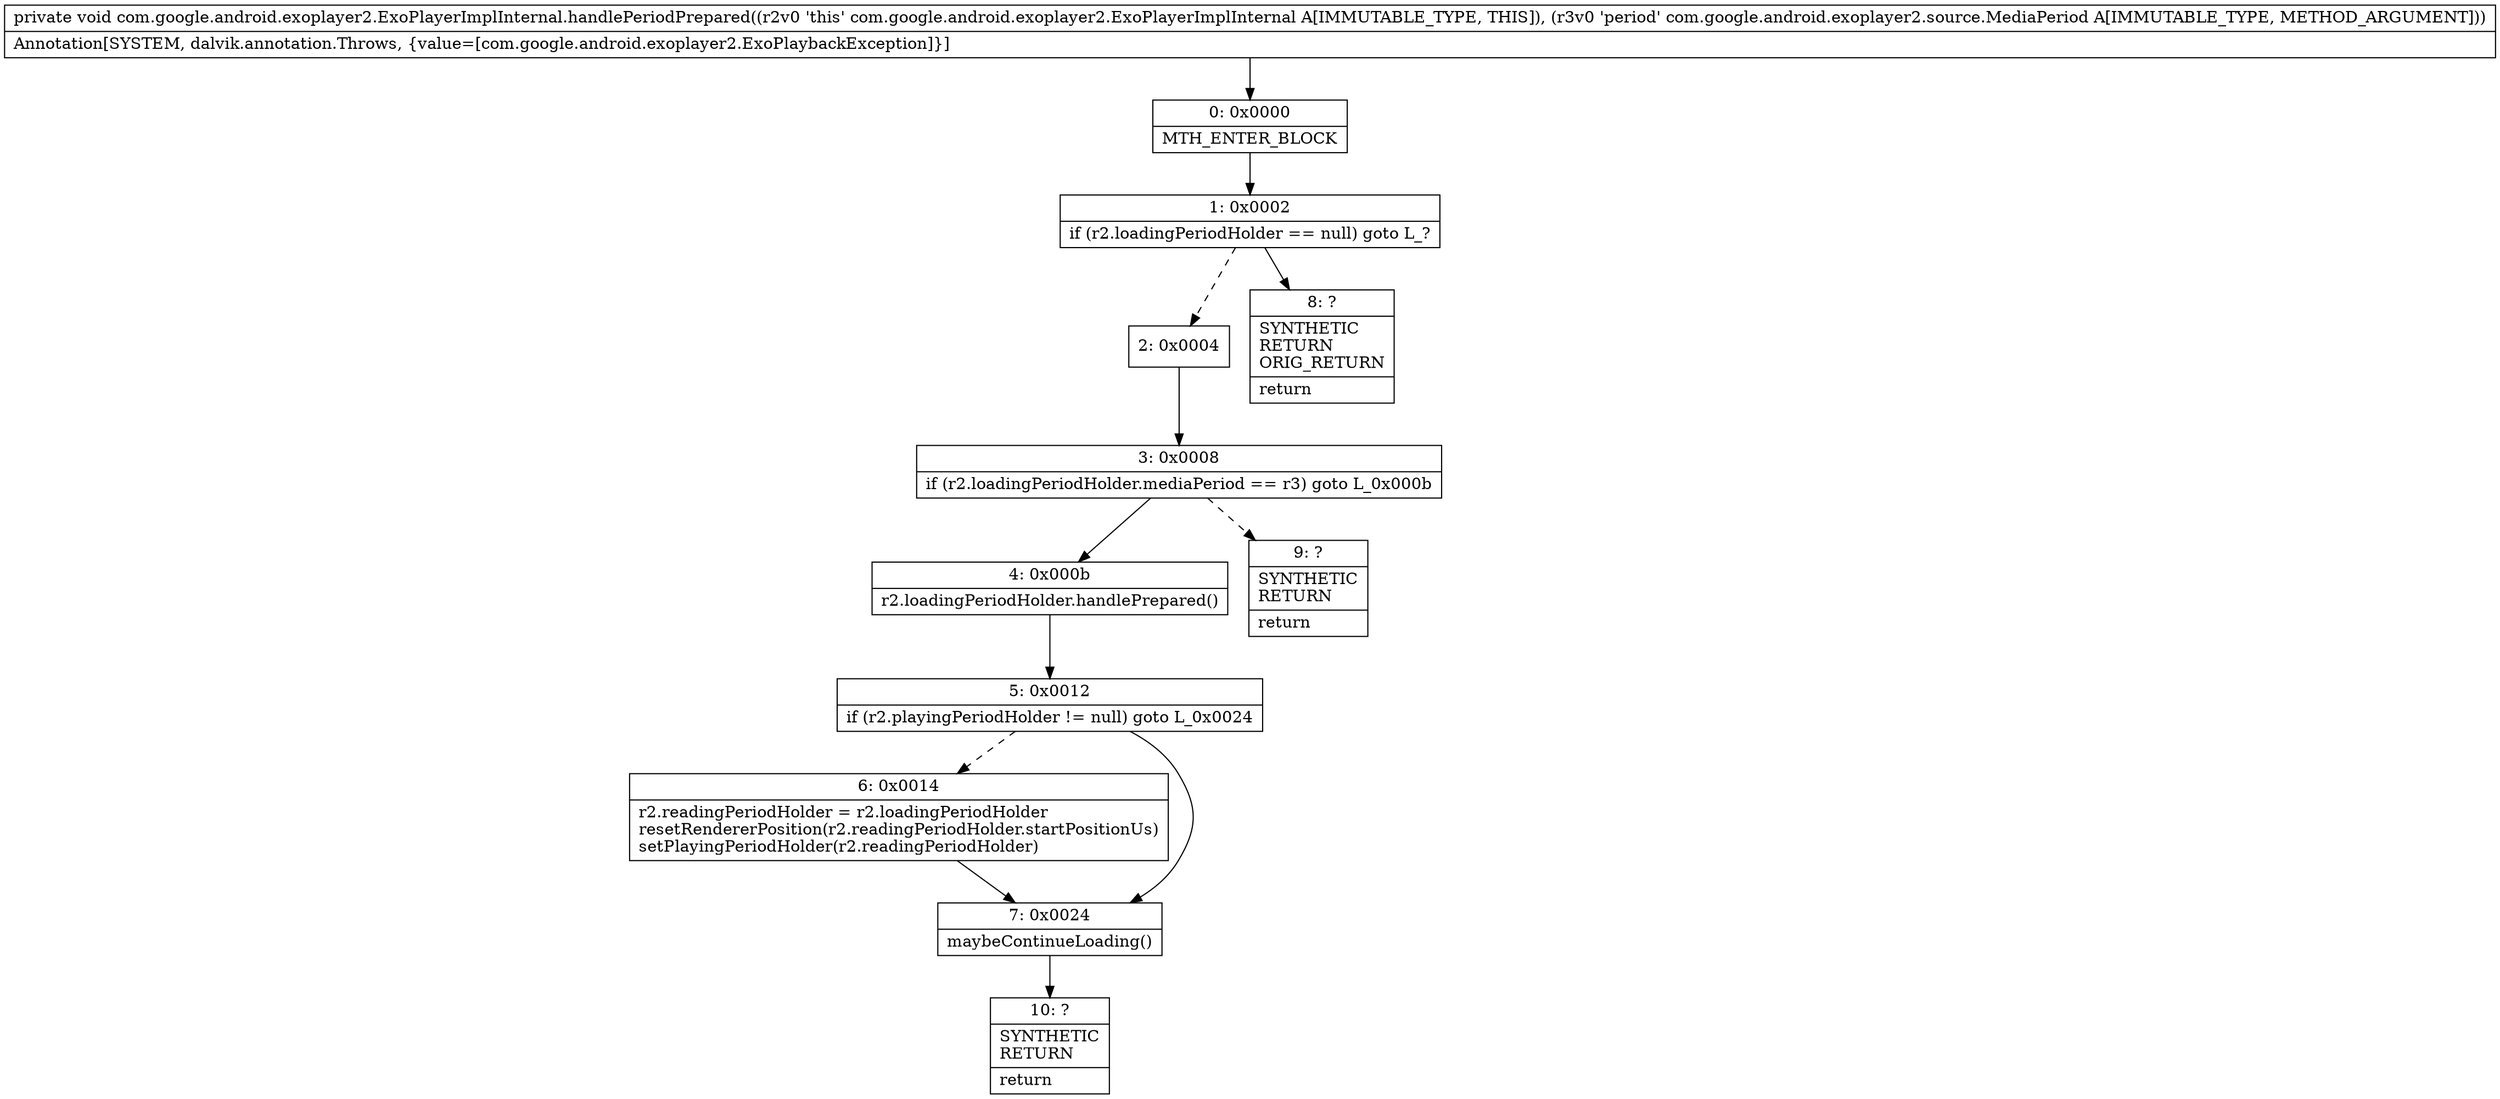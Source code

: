 digraph "CFG forcom.google.android.exoplayer2.ExoPlayerImplInternal.handlePeriodPrepared(Lcom\/google\/android\/exoplayer2\/source\/MediaPeriod;)V" {
Node_0 [shape=record,label="{0\:\ 0x0000|MTH_ENTER_BLOCK\l}"];
Node_1 [shape=record,label="{1\:\ 0x0002|if (r2.loadingPeriodHolder == null) goto L_?\l}"];
Node_2 [shape=record,label="{2\:\ 0x0004}"];
Node_3 [shape=record,label="{3\:\ 0x0008|if (r2.loadingPeriodHolder.mediaPeriod == r3) goto L_0x000b\l}"];
Node_4 [shape=record,label="{4\:\ 0x000b|r2.loadingPeriodHolder.handlePrepared()\l}"];
Node_5 [shape=record,label="{5\:\ 0x0012|if (r2.playingPeriodHolder != null) goto L_0x0024\l}"];
Node_6 [shape=record,label="{6\:\ 0x0014|r2.readingPeriodHolder = r2.loadingPeriodHolder\lresetRendererPosition(r2.readingPeriodHolder.startPositionUs)\lsetPlayingPeriodHolder(r2.readingPeriodHolder)\l}"];
Node_7 [shape=record,label="{7\:\ 0x0024|maybeContinueLoading()\l}"];
Node_8 [shape=record,label="{8\:\ ?|SYNTHETIC\lRETURN\lORIG_RETURN\l|return\l}"];
Node_9 [shape=record,label="{9\:\ ?|SYNTHETIC\lRETURN\l|return\l}"];
Node_10 [shape=record,label="{10\:\ ?|SYNTHETIC\lRETURN\l|return\l}"];
MethodNode[shape=record,label="{private void com.google.android.exoplayer2.ExoPlayerImplInternal.handlePeriodPrepared((r2v0 'this' com.google.android.exoplayer2.ExoPlayerImplInternal A[IMMUTABLE_TYPE, THIS]), (r3v0 'period' com.google.android.exoplayer2.source.MediaPeriod A[IMMUTABLE_TYPE, METHOD_ARGUMENT]))  | Annotation[SYSTEM, dalvik.annotation.Throws, \{value=[com.google.android.exoplayer2.ExoPlaybackException]\}]\l}"];
MethodNode -> Node_0;
Node_0 -> Node_1;
Node_1 -> Node_2[style=dashed];
Node_1 -> Node_8;
Node_2 -> Node_3;
Node_3 -> Node_4;
Node_3 -> Node_9[style=dashed];
Node_4 -> Node_5;
Node_5 -> Node_6[style=dashed];
Node_5 -> Node_7;
Node_6 -> Node_7;
Node_7 -> Node_10;
}

